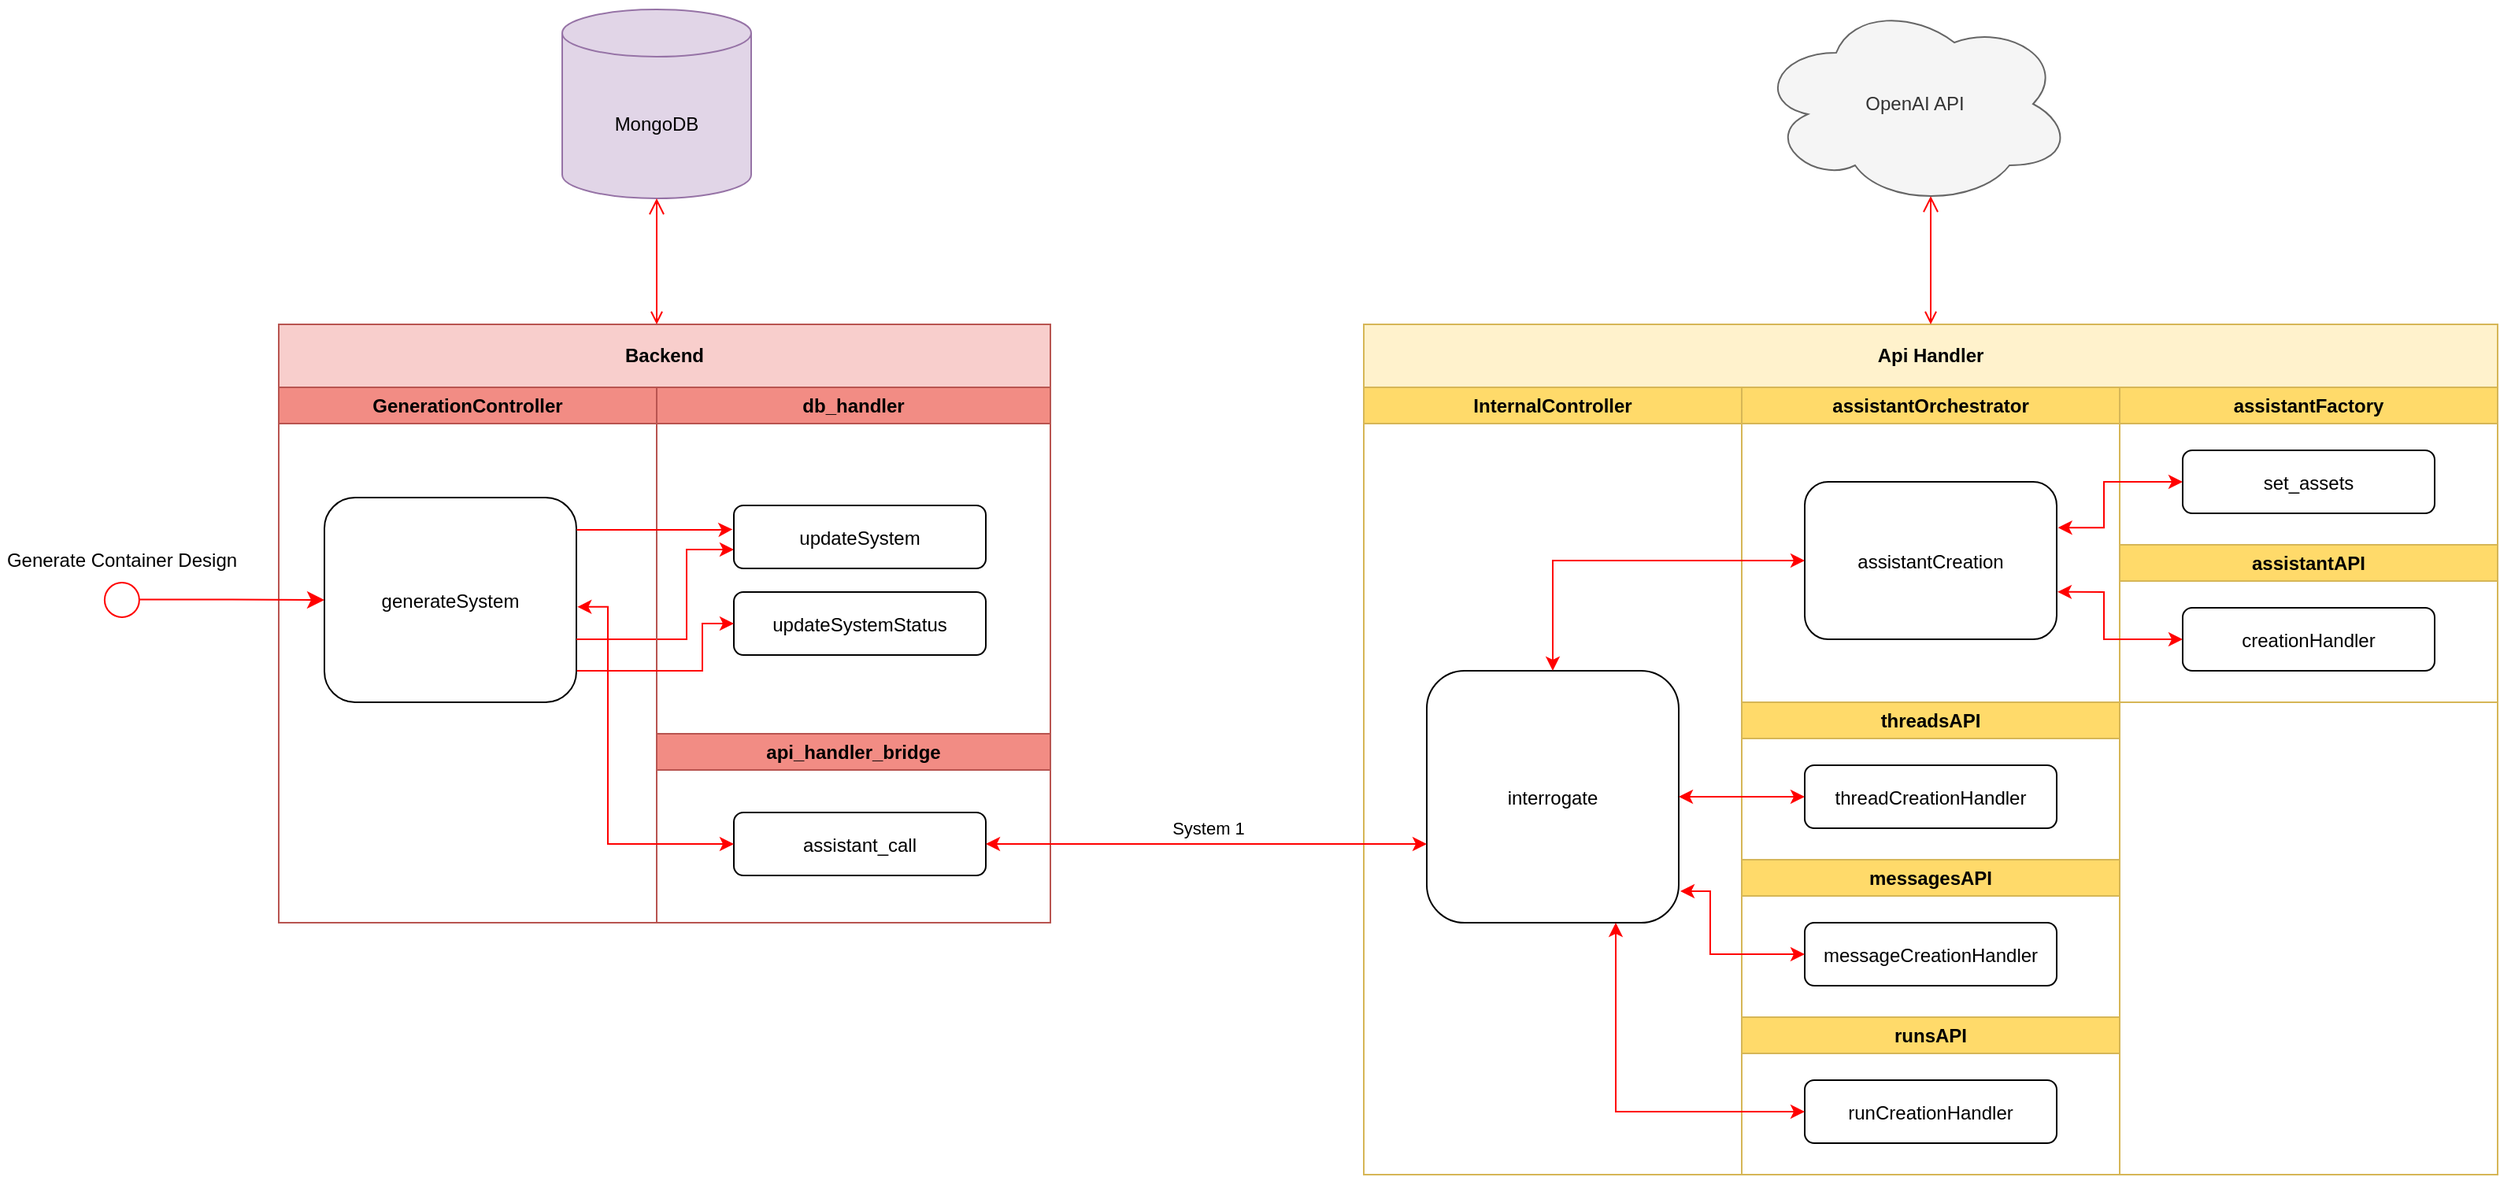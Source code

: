 <mxfile version="24.6.4" type="device">
  <diagram name="Pagina-1" id="V_HNO9k4999z6F_fTRKg">
    <mxGraphModel dx="1750" dy="2052" grid="1" gridSize="10" guides="1" tooltips="1" connect="1" arrows="1" fold="1" page="1" pageScale="1" pageWidth="827" pageHeight="1169" math="0" shadow="0">
      <root>
        <mxCell id="0" />
        <mxCell id="1" parent="0" />
        <mxCell id="HBmwAiEKgiXEF_s0nJef-17" value="Backend" style="swimlane;whiteSpace=wrap;startSize=40;fillColor=#f8cecc;strokeColor=#b85450;" vertex="1" parent="1">
          <mxGeometry x="591" y="120" width="490" height="380" as="geometry" />
        </mxCell>
        <mxCell id="HBmwAiEKgiXEF_s0nJef-42" value="GenerationController" style="swimlane;whiteSpace=wrap;html=1;fillColor=#f28c84;strokeColor=#b85450;startSize=23;" vertex="1" parent="HBmwAiEKgiXEF_s0nJef-17">
          <mxGeometry y="40" width="240" height="340" as="geometry">
            <mxRectangle y="40" width="150" height="30" as="alternateBounds" />
          </mxGeometry>
        </mxCell>
        <mxCell id="HBmwAiEKgiXEF_s0nJef-19" value="generateSystem" style="rounded=1;glass=0;shadow=0;" vertex="1" parent="HBmwAiEKgiXEF_s0nJef-42">
          <mxGeometry x="29" y="70" width="160" height="130" as="geometry" />
        </mxCell>
        <mxCell id="HBmwAiEKgiXEF_s0nJef-112" style="edgeStyle=orthogonalEdgeStyle;rounded=0;orthogonalLoop=1;jettySize=auto;html=1;strokeColor=#ff0000;" edge="1" parent="HBmwAiEKgiXEF_s0nJef-42" target="HBmwAiEKgiXEF_s0nJef-40">
          <mxGeometry relative="1" as="geometry">
            <mxPoint x="189" y="160" as="sourcePoint" />
            <mxPoint x="278.72" y="102.58" as="targetPoint" />
            <Array as="points">
              <mxPoint x="259" y="160" />
              <mxPoint x="259" y="103" />
            </Array>
          </mxGeometry>
        </mxCell>
        <mxCell id="HBmwAiEKgiXEF_s0nJef-43" value="db_handler" style="swimlane;whiteSpace=wrap;html=1;fillColor=#f28c84;strokeColor=#b85450;" vertex="1" parent="HBmwAiEKgiXEF_s0nJef-17">
          <mxGeometry x="240" y="40" width="250" height="220" as="geometry" />
        </mxCell>
        <mxCell id="HBmwAiEKgiXEF_s0nJef-40" value="updateSystem" style="rounded=1;" vertex="1" parent="HBmwAiEKgiXEF_s0nJef-43">
          <mxGeometry x="49" y="75" width="160" height="40" as="geometry" />
        </mxCell>
        <mxCell id="HBmwAiEKgiXEF_s0nJef-109" value="updateSystemStatus" style="rounded=1;" vertex="1" parent="HBmwAiEKgiXEF_s0nJef-43">
          <mxGeometry x="49" y="130" width="160" height="40" as="geometry" />
        </mxCell>
        <mxCell id="HBmwAiEKgiXEF_s0nJef-44" value="" style="edgeStyle=orthogonalEdgeStyle;rounded=0;orthogonalLoop=1;jettySize=auto;html=1;strokeColor=#ff0000;exitX=1.001;exitY=0.158;exitDx=0;exitDy=0;exitPerimeter=0;entryX=-0.005;entryY=0.38;entryDx=0;entryDy=0;entryPerimeter=0;" edge="1" parent="HBmwAiEKgiXEF_s0nJef-17" source="HBmwAiEKgiXEF_s0nJef-19" target="HBmwAiEKgiXEF_s0nJef-40">
          <mxGeometry relative="1" as="geometry">
            <mxPoint x="200" y="135" as="sourcePoint" />
            <mxPoint x="279" y="130" as="targetPoint" />
            <Array as="points">
              <mxPoint x="279" y="131" />
            </Array>
          </mxGeometry>
        </mxCell>
        <mxCell id="HBmwAiEKgiXEF_s0nJef-57" value="api_handler_bridge" style="swimlane;whiteSpace=wrap;html=1;fillColor=#f28c84;strokeColor=#B85450;" vertex="1" parent="HBmwAiEKgiXEF_s0nJef-17">
          <mxGeometry x="240" y="260" width="250" height="120" as="geometry" />
        </mxCell>
        <mxCell id="HBmwAiEKgiXEF_s0nJef-58" value="assistant_call" style="rounded=1;" vertex="1" parent="HBmwAiEKgiXEF_s0nJef-57">
          <mxGeometry x="49" y="50" width="160" height="40" as="geometry" />
        </mxCell>
        <mxCell id="HBmwAiEKgiXEF_s0nJef-69" style="edgeStyle=orthogonalEdgeStyle;rounded=0;orthogonalLoop=1;jettySize=auto;html=1;entryX=0;entryY=0.5;entryDx=0;entryDy=0;startArrow=classic;startFill=1;strokeColor=#ff0000;exitX=1.004;exitY=0.534;exitDx=0;exitDy=0;exitPerimeter=0;" edge="1" parent="HBmwAiEKgiXEF_s0nJef-17" source="HBmwAiEKgiXEF_s0nJef-19" target="HBmwAiEKgiXEF_s0nJef-58">
          <mxGeometry relative="1" as="geometry">
            <mxPoint x="219" y="160" as="sourcePoint" />
            <Array as="points">
              <mxPoint x="209" y="179" />
              <mxPoint x="209" y="330" />
            </Array>
          </mxGeometry>
        </mxCell>
        <mxCell id="HBmwAiEKgiXEF_s0nJef-111" style="edgeStyle=orthogonalEdgeStyle;rounded=0;orthogonalLoop=1;jettySize=auto;html=1;entryX=0;entryY=0.5;entryDx=0;entryDy=0;strokeColor=none;" edge="1" parent="HBmwAiEKgiXEF_s0nJef-17" target="HBmwAiEKgiXEF_s0nJef-109">
          <mxGeometry relative="1" as="geometry">
            <mxPoint x="200" y="190" as="sourcePoint" />
            <Array as="points">
              <mxPoint x="200" y="190" />
            </Array>
          </mxGeometry>
        </mxCell>
        <mxCell id="HBmwAiEKgiXEF_s0nJef-119" style="edgeStyle=orthogonalEdgeStyle;rounded=0;orthogonalLoop=1;jettySize=auto;html=1;entryX=0;entryY=0.5;entryDx=0;entryDy=0;strokeColor=#ff0000;exitX=1.002;exitY=0.846;exitDx=0;exitDy=0;exitPerimeter=0;" edge="1" parent="HBmwAiEKgiXEF_s0nJef-17" source="HBmwAiEKgiXEF_s0nJef-19" target="HBmwAiEKgiXEF_s0nJef-109">
          <mxGeometry relative="1" as="geometry">
            <mxPoint x="189" y="210" as="sourcePoint" />
            <mxPoint x="290" y="155" as="targetPoint" />
            <Array as="points">
              <mxPoint x="269" y="220" />
              <mxPoint x="269" y="190" />
            </Array>
          </mxGeometry>
        </mxCell>
        <mxCell id="HBmwAiEKgiXEF_s0nJef-27" value="" style="ellipse;shape=startState;fillColor=#FFFFFF;strokeColor=#ff0000;" vertex="1" parent="1">
          <mxGeometry x="476.44" y="280" width="30" height="30" as="geometry" />
        </mxCell>
        <mxCell id="HBmwAiEKgiXEF_s0nJef-28" value="" style="edgeStyle=elbowEdgeStyle;elbow=horizontal;verticalAlign=bottom;endArrow=classic;endSize=8;strokeColor=#FF0000;endFill=1;rounded=0;entryX=0;entryY=0.5;entryDx=0;entryDy=0;exitX=0.872;exitY=0.492;exitDx=0;exitDy=0;exitPerimeter=0;" edge="1" parent="1" source="HBmwAiEKgiXEF_s0nJef-27" target="HBmwAiEKgiXEF_s0nJef-19">
          <mxGeometry x="1540" y="160" as="geometry">
            <mxPoint x="200" y="400" as="targetPoint" />
          </mxGeometry>
        </mxCell>
        <mxCell id="HBmwAiEKgiXEF_s0nJef-29" value="Generate Container Design" style="text;html=1;align=center;verticalAlign=middle;whiteSpace=wrap;rounded=0;" vertex="1" parent="1">
          <mxGeometry x="414" y="260" width="154.87" height="20" as="geometry" />
        </mxCell>
        <mxCell id="HBmwAiEKgiXEF_s0nJef-45" value="Api Handler" style="swimlane;whiteSpace=wrap;startSize=40;fillColor=#fff2cc;strokeColor=#d6b656;" vertex="1" parent="1">
          <mxGeometry x="1280" y="120" width="720" height="540" as="geometry" />
        </mxCell>
        <mxCell id="HBmwAiEKgiXEF_s0nJef-46" value="InternalController" style="swimlane;whiteSpace=wrap;html=1;fillColor=#ffda6a;strokeColor=#d6b656;" vertex="1" parent="HBmwAiEKgiXEF_s0nJef-45">
          <mxGeometry y="40" width="240" height="500" as="geometry" />
        </mxCell>
        <mxCell id="HBmwAiEKgiXEF_s0nJef-47" value="interrogate" style="rounded=1;glass=0;shadow=0;" vertex="1" parent="HBmwAiEKgiXEF_s0nJef-46">
          <mxGeometry x="40" y="180" width="160" height="160" as="geometry" />
        </mxCell>
        <mxCell id="HBmwAiEKgiXEF_s0nJef-48" value="assistantOrchestrator" style="swimlane;whiteSpace=wrap;html=1;startSize=23;fillColor=#ffda6a;strokeColor=#d6b656;" vertex="1" parent="HBmwAiEKgiXEF_s0nJef-45">
          <mxGeometry x="240" y="40" width="240" height="200" as="geometry" />
        </mxCell>
        <mxCell id="HBmwAiEKgiXEF_s0nJef-49" value="assistantCreation" style="rounded=1;" vertex="1" parent="HBmwAiEKgiXEF_s0nJef-48">
          <mxGeometry x="40" y="60" width="160" height="100" as="geometry" />
        </mxCell>
        <mxCell id="HBmwAiEKgiXEF_s0nJef-50" value="" style="edgeStyle=orthogonalEdgeStyle;rounded=0;orthogonalLoop=1;jettySize=auto;html=1;startArrow=classic;startFill=1;entryX=0;entryY=0.5;entryDx=0;entryDy=0;strokeColor=#ff0000;" edge="1" parent="HBmwAiEKgiXEF_s0nJef-45" source="HBmwAiEKgiXEF_s0nJef-47" target="HBmwAiEKgiXEF_s0nJef-49">
          <mxGeometry relative="1" as="geometry">
            <Array as="points">
              <mxPoint x="120" y="150" />
            </Array>
          </mxGeometry>
        </mxCell>
        <mxCell id="HBmwAiEKgiXEF_s0nJef-70" value="assistantFactory" style="swimlane;whiteSpace=wrap;html=1;startSize=23;fillColor=#ffda6a;strokeColor=#d6b656;" vertex="1" parent="HBmwAiEKgiXEF_s0nJef-45">
          <mxGeometry x="480" y="40" width="240" height="100" as="geometry" />
        </mxCell>
        <mxCell id="HBmwAiEKgiXEF_s0nJef-71" value="set_assets" style="rounded=1;" vertex="1" parent="HBmwAiEKgiXEF_s0nJef-70">
          <mxGeometry x="40" y="40" width="160" height="40" as="geometry" />
        </mxCell>
        <mxCell id="HBmwAiEKgiXEF_s0nJef-82" value="assistantAPI" style="swimlane;whiteSpace=wrap;html=1;startSize=23;fillColor=#FFDA6A;strokeColor=#d6b656;" vertex="1" parent="HBmwAiEKgiXEF_s0nJef-70">
          <mxGeometry y="100" width="240" height="100" as="geometry" />
        </mxCell>
        <mxCell id="HBmwAiEKgiXEF_s0nJef-83" value="creationHandler" style="rounded=1;" vertex="1" parent="HBmwAiEKgiXEF_s0nJef-82">
          <mxGeometry x="40" y="40" width="160" height="40" as="geometry" />
        </mxCell>
        <mxCell id="HBmwAiEKgiXEF_s0nJef-72" value="" style="edgeStyle=orthogonalEdgeStyle;rounded=0;orthogonalLoop=1;jettySize=auto;html=1;startArrow=classic;startFill=1;entryX=0;entryY=0.5;entryDx=0;entryDy=0;exitX=1.005;exitY=0.291;exitDx=0;exitDy=0;exitPerimeter=0;strokeColor=#ff0000;" edge="1" parent="HBmwAiEKgiXEF_s0nJef-45" source="HBmwAiEKgiXEF_s0nJef-49" target="HBmwAiEKgiXEF_s0nJef-71">
          <mxGeometry relative="1" as="geometry">
            <mxPoint x="450" y="110" as="sourcePoint" />
            <Array as="points">
              <mxPoint x="470" y="129" />
              <mxPoint x="470" y="100" />
            </Array>
          </mxGeometry>
        </mxCell>
        <mxCell id="HBmwAiEKgiXEF_s0nJef-86" value="" style="endArrow=classic;html=1;rounded=0;exitX=1.003;exitY=0.699;exitDx=0;exitDy=0;entryX=0;entryY=0.5;entryDx=0;entryDy=0;startArrow=classic;startFill=1;exitPerimeter=0;strokeColor=#ff0000;" edge="1" parent="HBmwAiEKgiXEF_s0nJef-45" source="HBmwAiEKgiXEF_s0nJef-49" target="HBmwAiEKgiXEF_s0nJef-83">
          <mxGeometry width="50" height="50" relative="1" as="geometry">
            <mxPoint x="470" y="240" as="sourcePoint" />
            <mxPoint x="470" y="280" as="targetPoint" />
            <Array as="points">
              <mxPoint x="470" y="170" />
              <mxPoint x="470" y="200" />
            </Array>
          </mxGeometry>
        </mxCell>
        <mxCell id="HBmwAiEKgiXEF_s0nJef-89" value="threadsAPI" style="swimlane;whiteSpace=wrap;html=1;startSize=23;fillColor=#ffda6a;strokeColor=#d6b656;" vertex="1" parent="HBmwAiEKgiXEF_s0nJef-45">
          <mxGeometry x="240" y="240" width="240" height="100" as="geometry" />
        </mxCell>
        <mxCell id="HBmwAiEKgiXEF_s0nJef-90" value="threadCreationHandler" style="rounded=1;" vertex="1" parent="HBmwAiEKgiXEF_s0nJef-89">
          <mxGeometry x="40" y="40" width="160" height="40" as="geometry" />
        </mxCell>
        <mxCell id="HBmwAiEKgiXEF_s0nJef-97" style="edgeStyle=orthogonalEdgeStyle;rounded=0;orthogonalLoop=1;jettySize=auto;html=1;startArrow=classic;startFill=1;exitX=1;exitY=0.5;exitDx=0;exitDy=0;entryX=0;entryY=0.5;entryDx=0;entryDy=0;strokeColor=#ff0000;" edge="1" parent="HBmwAiEKgiXEF_s0nJef-45" source="HBmwAiEKgiXEF_s0nJef-47" target="HBmwAiEKgiXEF_s0nJef-90">
          <mxGeometry relative="1" as="geometry">
            <mxPoint x="200" y="163" as="sourcePoint" />
            <mxPoint x="280" y="300" as="targetPoint" />
            <Array as="points" />
          </mxGeometry>
        </mxCell>
        <mxCell id="HBmwAiEKgiXEF_s0nJef-98" value="messagesAPI" style="swimlane;whiteSpace=wrap;html=1;startSize=23;fillColor=#ffda6a;strokeColor=#d6b656;" vertex="1" parent="HBmwAiEKgiXEF_s0nJef-45">
          <mxGeometry x="240" y="340" width="240" height="100" as="geometry" />
        </mxCell>
        <mxCell id="HBmwAiEKgiXEF_s0nJef-99" value="messageCreationHandler" style="rounded=1;" vertex="1" parent="HBmwAiEKgiXEF_s0nJef-98">
          <mxGeometry x="40" y="40" width="160" height="40" as="geometry" />
        </mxCell>
        <mxCell id="HBmwAiEKgiXEF_s0nJef-102" value="runsAPI" style="swimlane;whiteSpace=wrap;html=1;startSize=23;fillColor=#ffda6a;strokeColor=#d6b656;" vertex="1" parent="HBmwAiEKgiXEF_s0nJef-45">
          <mxGeometry x="240" y="440" width="240" height="100" as="geometry" />
        </mxCell>
        <mxCell id="HBmwAiEKgiXEF_s0nJef-103" value="runCreationHandler" style="rounded=1;" vertex="1" parent="HBmwAiEKgiXEF_s0nJef-102">
          <mxGeometry x="40" y="40" width="160" height="40" as="geometry" />
        </mxCell>
        <mxCell id="HBmwAiEKgiXEF_s0nJef-106" style="edgeStyle=orthogonalEdgeStyle;rounded=0;orthogonalLoop=1;jettySize=auto;html=1;entryX=0;entryY=0.5;entryDx=0;entryDy=0;startArrow=classic;startFill=1;strokeColor=#ff0000;" edge="1" parent="HBmwAiEKgiXEF_s0nJef-45" target="HBmwAiEKgiXEF_s0nJef-99">
          <mxGeometry relative="1" as="geometry">
            <mxPoint x="201" y="360" as="sourcePoint" />
            <Array as="points">
              <mxPoint x="201" y="360" />
              <mxPoint x="220" y="360" />
              <mxPoint x="220" y="400" />
            </Array>
          </mxGeometry>
        </mxCell>
        <mxCell id="HBmwAiEKgiXEF_s0nJef-107" style="edgeStyle=orthogonalEdgeStyle;rounded=0;orthogonalLoop=1;jettySize=auto;html=1;exitX=0.75;exitY=1;exitDx=0;exitDy=0;entryX=0;entryY=0.5;entryDx=0;entryDy=0;startArrow=classic;startFill=1;strokeColor=#ff0000;" edge="1" parent="HBmwAiEKgiXEF_s0nJef-45" source="HBmwAiEKgiXEF_s0nJef-47" target="HBmwAiEKgiXEF_s0nJef-103">
          <mxGeometry relative="1" as="geometry">
            <Array as="points">
              <mxPoint x="160" y="500" />
            </Array>
          </mxGeometry>
        </mxCell>
        <mxCell id="HBmwAiEKgiXEF_s0nJef-88" style="edgeStyle=orthogonalEdgeStyle;rounded=0;orthogonalLoop=1;jettySize=auto;html=1;exitX=1;exitY=0.5;exitDx=0;exitDy=0;startArrow=classic;startFill=1;strokeColor=#ff0000;" edge="1" parent="1" source="HBmwAiEKgiXEF_s0nJef-58" target="HBmwAiEKgiXEF_s0nJef-47">
          <mxGeometry relative="1" as="geometry">
            <Array as="points">
              <mxPoint x="1250" y="450" />
              <mxPoint x="1250" y="450" />
            </Array>
          </mxGeometry>
        </mxCell>
        <mxCell id="HBmwAiEKgiXEF_s0nJef-120" value="System 1" style="edgeLabel;html=1;align=center;verticalAlign=middle;resizable=0;points=[];" vertex="1" connectable="0" parent="HBmwAiEKgiXEF_s0nJef-88">
          <mxGeometry x="-0.062" relative="1" as="geometry">
            <mxPoint x="9" y="-10" as="offset" />
          </mxGeometry>
        </mxCell>
        <mxCell id="HBmwAiEKgiXEF_s0nJef-114" value="" style="edgeStyle=elbowEdgeStyle;elbow=horizontal;verticalAlign=bottom;endArrow=open;endSize=8;strokeColor=#FF0000;endFill=1;rounded=0;startArrow=open;startFill=0;entryX=0.55;entryY=0.95;entryDx=0;entryDy=0;entryPerimeter=0;" edge="1" parent="1" target="HBmwAiEKgiXEF_s0nJef-115">
          <mxGeometry as="geometry">
            <mxPoint x="1930.0" y="240" as="targetPoint" />
            <mxPoint x="1640" y="120" as="sourcePoint" />
            <Array as="points">
              <mxPoint x="1640" y="80" />
            </Array>
          </mxGeometry>
        </mxCell>
        <mxCell id="HBmwAiEKgiXEF_s0nJef-115" value="OpenAI API" style="ellipse;shape=cloud;whiteSpace=wrap;html=1;fillColor=#f5f5f5;fontColor=#333333;strokeColor=#666666;" vertex="1" parent="1">
          <mxGeometry x="1530" y="-85" width="200" height="130" as="geometry" />
        </mxCell>
        <mxCell id="HBmwAiEKgiXEF_s0nJef-116" value="MongoDB" style="shape=cylinder3;whiteSpace=wrap;html=1;boundedLbl=1;backgroundOutline=1;size=15;fillColor=#e1d5e7;strokeColor=#9673a6;" vertex="1" parent="1">
          <mxGeometry x="771" y="-80" width="120" height="120" as="geometry" />
        </mxCell>
        <mxCell id="HBmwAiEKgiXEF_s0nJef-117" value="" style="edgeStyle=elbowEdgeStyle;elbow=horizontal;verticalAlign=bottom;endArrow=open;endSize=8;strokeColor=#FF0000;endFill=1;rounded=0;entryX=0.5;entryY=1;entryDx=0;entryDy=0;entryPerimeter=0;exitX=0.5;exitY=0;exitDx=0;exitDy=0;startArrow=open;startFill=0;" edge="1" parent="1" target="HBmwAiEKgiXEF_s0nJef-116">
          <mxGeometry x="1540" y="160" as="geometry">
            <mxPoint x="662" y="60" as="targetPoint" />
            <mxPoint x="831" y="120" as="sourcePoint" />
          </mxGeometry>
        </mxCell>
      </root>
    </mxGraphModel>
  </diagram>
</mxfile>
